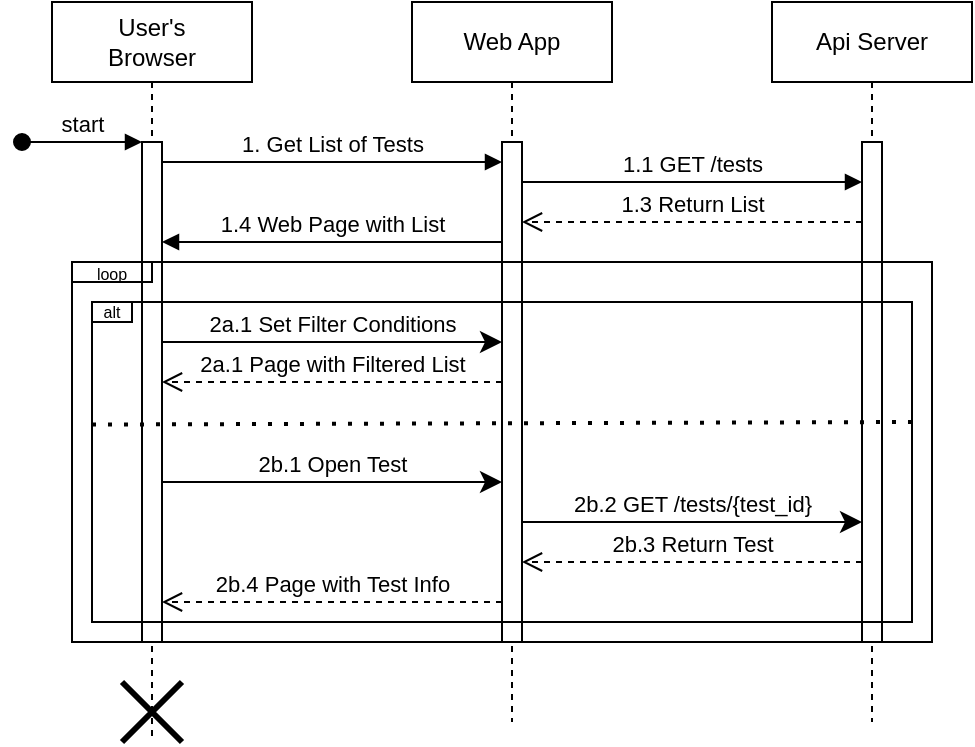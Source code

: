 <mxfile version="24.7.6">
  <diagram name="Page-1" id="2YBvvXClWsGukQMizWep">
    <mxGraphModel dx="574" dy="273" grid="1" gridSize="10" guides="1" tooltips="1" connect="1" arrows="1" fold="1" page="1" pageScale="1" pageWidth="850" pageHeight="1100" math="0" shadow="0">
      <root>
        <mxCell id="0" />
        <mxCell id="1" parent="0" />
        <mxCell id="aM9ryv3xv72pqoxQDRHE-1" value="&lt;div&gt;User&#39;s&lt;/div&gt;&lt;div&gt;Browser&lt;br&gt;&lt;/div&gt;" style="shape=umlLifeline;perimeter=lifelinePerimeter;whiteSpace=wrap;html=1;container=0;dropTarget=0;collapsible=0;recursiveResize=0;outlineConnect=0;portConstraint=eastwest;newEdgeStyle={&quot;edgeStyle&quot;:&quot;elbowEdgeStyle&quot;,&quot;elbow&quot;:&quot;vertical&quot;,&quot;curved&quot;:0,&quot;rounded&quot;:0};" parent="1" vertex="1">
          <mxGeometry x="40" y="40" width="100" height="370" as="geometry" />
        </mxCell>
        <mxCell id="aM9ryv3xv72pqoxQDRHE-2" value="" style="html=1;points=[];perimeter=orthogonalPerimeter;outlineConnect=0;targetShapes=umlLifeline;portConstraint=eastwest;newEdgeStyle={&quot;edgeStyle&quot;:&quot;elbowEdgeStyle&quot;,&quot;elbow&quot;:&quot;vertical&quot;,&quot;curved&quot;:0,&quot;rounded&quot;:0};" parent="aM9ryv3xv72pqoxQDRHE-1" vertex="1">
          <mxGeometry x="45" y="70" width="10" height="250" as="geometry" />
        </mxCell>
        <mxCell id="aM9ryv3xv72pqoxQDRHE-3" value="start" style="html=1;verticalAlign=bottom;startArrow=oval;endArrow=block;startSize=8;edgeStyle=elbowEdgeStyle;elbow=vertical;curved=0;rounded=0;" parent="aM9ryv3xv72pqoxQDRHE-1" target="aM9ryv3xv72pqoxQDRHE-2" edge="1">
          <mxGeometry relative="1" as="geometry">
            <mxPoint x="-15" y="70" as="sourcePoint" />
          </mxGeometry>
        </mxCell>
        <mxCell id="IERbJGRIJHfL_peWECDy-20" value="" style="shape=umlDestroy;whiteSpace=wrap;html=1;strokeWidth=3;targetShapes=umlLifeline;" vertex="1" parent="aM9ryv3xv72pqoxQDRHE-1">
          <mxGeometry x="35" y="340" width="30" height="30" as="geometry" />
        </mxCell>
        <mxCell id="aM9ryv3xv72pqoxQDRHE-5" value="Web App" style="shape=umlLifeline;perimeter=lifelinePerimeter;whiteSpace=wrap;html=1;container=0;dropTarget=0;collapsible=0;recursiveResize=0;outlineConnect=0;portConstraint=eastwest;newEdgeStyle={&quot;edgeStyle&quot;:&quot;elbowEdgeStyle&quot;,&quot;elbow&quot;:&quot;vertical&quot;,&quot;curved&quot;:0,&quot;rounded&quot;:0};" parent="1" vertex="1">
          <mxGeometry x="220" y="40" width="100" height="360" as="geometry" />
        </mxCell>
        <mxCell id="aM9ryv3xv72pqoxQDRHE-6" value="" style="html=1;points=[];perimeter=orthogonalPerimeter;outlineConnect=0;targetShapes=umlLifeline;portConstraint=eastwest;newEdgeStyle={&quot;edgeStyle&quot;:&quot;elbowEdgeStyle&quot;,&quot;elbow&quot;:&quot;vertical&quot;,&quot;curved&quot;:0,&quot;rounded&quot;:0};" parent="aM9ryv3xv72pqoxQDRHE-5" vertex="1">
          <mxGeometry x="45" y="70" width="10" height="250" as="geometry" />
        </mxCell>
        <mxCell id="aM9ryv3xv72pqoxQDRHE-7" value="1. Get List of Tests" style="html=1;verticalAlign=bottom;endArrow=block;edgeStyle=elbowEdgeStyle;elbow=vertical;curved=0;rounded=0;" parent="1" source="aM9ryv3xv72pqoxQDRHE-2" target="aM9ryv3xv72pqoxQDRHE-6" edge="1">
          <mxGeometry relative="1" as="geometry">
            <mxPoint x="195" y="130" as="sourcePoint" />
            <Array as="points">
              <mxPoint x="180" y="120" />
            </Array>
          </mxGeometry>
        </mxCell>
        <mxCell id="aM9ryv3xv72pqoxQDRHE-8" value="2b.4 Page with Test Info" style="html=1;verticalAlign=bottom;endArrow=open;dashed=1;endSize=8;edgeStyle=elbowEdgeStyle;elbow=vertical;curved=0;rounded=0;" parent="1" edge="1">
          <mxGeometry relative="1" as="geometry">
            <mxPoint x="95" y="340" as="targetPoint" />
            <Array as="points">
              <mxPoint x="190" y="340" />
            </Array>
            <mxPoint x="265" y="340" as="sourcePoint" />
          </mxGeometry>
        </mxCell>
        <mxCell id="aM9ryv3xv72pqoxQDRHE-9" value="1.4 Web Page with List" style="html=1;verticalAlign=bottom;endArrow=block;edgeStyle=elbowEdgeStyle;elbow=vertical;curved=0;rounded=0;" parent="1" source="aM9ryv3xv72pqoxQDRHE-6" target="aM9ryv3xv72pqoxQDRHE-2" edge="1">
          <mxGeometry relative="1" as="geometry">
            <mxPoint x="175" y="160" as="sourcePoint" />
            <Array as="points">
              <mxPoint x="190" y="160" />
            </Array>
            <mxPoint x="100" y="160" as="targetPoint" />
          </mxGeometry>
        </mxCell>
        <mxCell id="aM9ryv3xv72pqoxQDRHE-10" value="2a.1 Set Filter Conditions" style="html=1;verticalAlign=bottom;endArrow=classic;endSize=8;edgeStyle=elbowEdgeStyle;elbow=vertical;curved=0;rounded=0;endFill=1;" parent="1" edge="1">
          <mxGeometry relative="1" as="geometry">
            <mxPoint x="265" y="210" as="targetPoint" />
            <Array as="points">
              <mxPoint x="180" y="210" />
            </Array>
            <mxPoint x="95" y="210" as="sourcePoint" />
          </mxGeometry>
        </mxCell>
        <mxCell id="IERbJGRIJHfL_peWECDy-2" value="Api Server" style="shape=umlLifeline;perimeter=lifelinePerimeter;whiteSpace=wrap;html=1;container=0;dropTarget=0;collapsible=0;recursiveResize=0;outlineConnect=0;portConstraint=eastwest;newEdgeStyle={&quot;edgeStyle&quot;:&quot;elbowEdgeStyle&quot;,&quot;elbow&quot;:&quot;vertical&quot;,&quot;curved&quot;:0,&quot;rounded&quot;:0};" vertex="1" parent="1">
          <mxGeometry x="400" y="40" width="100" height="360" as="geometry" />
        </mxCell>
        <mxCell id="IERbJGRIJHfL_peWECDy-3" value="" style="html=1;points=[];perimeter=orthogonalPerimeter;outlineConnect=0;targetShapes=umlLifeline;portConstraint=eastwest;newEdgeStyle={&quot;edgeStyle&quot;:&quot;elbowEdgeStyle&quot;,&quot;elbow&quot;:&quot;vertical&quot;,&quot;curved&quot;:0,&quot;rounded&quot;:0};" vertex="1" parent="IERbJGRIJHfL_peWECDy-2">
          <mxGeometry x="45" y="70" width="10" height="250" as="geometry" />
        </mxCell>
        <mxCell id="IERbJGRIJHfL_peWECDy-4" value="1.1 GET /tests" style="html=1;verticalAlign=bottom;endArrow=block;edgeStyle=elbowEdgeStyle;elbow=vertical;curved=0;rounded=0;" edge="1" parent="1" source="aM9ryv3xv72pqoxQDRHE-6" target="IERbJGRIJHfL_peWECDy-3">
          <mxGeometry relative="1" as="geometry">
            <mxPoint x="280" y="140" as="sourcePoint" />
            <Array as="points">
              <mxPoint x="340" y="130" />
              <mxPoint x="365" y="140" />
            </Array>
            <mxPoint x="450" y="140" as="targetPoint" />
          </mxGeometry>
        </mxCell>
        <mxCell id="IERbJGRIJHfL_peWECDy-5" value="1.3 Return List" style="html=1;verticalAlign=bottom;endArrow=open;dashed=1;endSize=8;edgeStyle=elbowEdgeStyle;elbow=vertical;curved=0;rounded=0;" edge="1" parent="1" source="IERbJGRIJHfL_peWECDy-3" target="aM9ryv3xv72pqoxQDRHE-6">
          <mxGeometry relative="1" as="geometry">
            <mxPoint x="270" y="150" as="targetPoint" />
            <Array as="points">
              <mxPoint x="365" y="150" />
            </Array>
            <mxPoint x="440" y="150" as="sourcePoint" />
            <mxPoint as="offset" />
          </mxGeometry>
        </mxCell>
        <mxCell id="IERbJGRIJHfL_peWECDy-6" value="2b.1 Open Test" style="html=1;verticalAlign=bottom;endArrow=classic;endSize=8;edgeStyle=elbowEdgeStyle;elbow=vertical;curved=0;rounded=0;endFill=1;" edge="1" parent="1" source="aM9ryv3xv72pqoxQDRHE-2" target="aM9ryv3xv72pqoxQDRHE-6">
          <mxGeometry relative="1" as="geometry">
            <mxPoint x="270" y="260" as="targetPoint" />
            <Array as="points">
              <mxPoint x="230" y="280" />
              <mxPoint x="240" y="240" />
              <mxPoint x="185" y="260" />
            </Array>
            <mxPoint x="100" y="260" as="sourcePoint" />
          </mxGeometry>
        </mxCell>
        <mxCell id="IERbJGRIJHfL_peWECDy-7" value="2a.1 Page with Filtered List" style="html=1;verticalAlign=bottom;endArrow=open;dashed=1;endSize=8;edgeStyle=elbowEdgeStyle;elbow=vertical;curved=0;rounded=0;" edge="1" parent="1" source="aM9ryv3xv72pqoxQDRHE-6" target="aM9ryv3xv72pqoxQDRHE-2">
          <mxGeometry relative="1" as="geometry">
            <mxPoint x="90" y="220" as="targetPoint" />
            <Array as="points">
              <mxPoint x="220" y="230" />
              <mxPoint x="200" y="210" />
              <mxPoint x="185" y="220" />
            </Array>
            <mxPoint x="270" y="220" as="sourcePoint" />
          </mxGeometry>
        </mxCell>
        <mxCell id="IERbJGRIJHfL_peWECDy-8" value="2b.2 GET /tests/{test_id}" style="html=1;verticalAlign=bottom;endArrow=classic;endSize=8;edgeStyle=elbowEdgeStyle;elbow=vertical;curved=0;rounded=0;endFill=1;" edge="1" parent="1" source="aM9ryv3xv72pqoxQDRHE-6" target="IERbJGRIJHfL_peWECDy-3">
          <mxGeometry relative="1" as="geometry">
            <mxPoint x="440" y="230" as="targetPoint" />
            <Array as="points">
              <mxPoint x="360" y="300" />
              <mxPoint x="355" y="230" />
            </Array>
            <mxPoint x="270" y="230" as="sourcePoint" />
          </mxGeometry>
        </mxCell>
        <mxCell id="IERbJGRIJHfL_peWECDy-9" value="2b.3 Return Test" style="html=1;verticalAlign=bottom;endArrow=open;dashed=1;endSize=8;edgeStyle=elbowEdgeStyle;elbow=vertical;curved=0;rounded=0;" edge="1" parent="1" source="IERbJGRIJHfL_peWECDy-3" target="aM9ryv3xv72pqoxQDRHE-6">
          <mxGeometry relative="1" as="geometry">
            <mxPoint x="270" y="250" as="targetPoint" />
            <Array as="points">
              <mxPoint x="360" y="320" />
              <mxPoint x="360" y="270" />
            </Array>
            <mxPoint x="440" y="250" as="sourcePoint" />
            <mxPoint as="offset" />
          </mxGeometry>
        </mxCell>
        <mxCell id="IERbJGRIJHfL_peWECDy-12" value="" style="rounded=0;whiteSpace=wrap;html=1;fillColor=none;" vertex="1" parent="1">
          <mxGeometry x="50" y="170" width="430" height="190" as="geometry" />
        </mxCell>
        <mxCell id="IERbJGRIJHfL_peWECDy-13" value="" style="rounded=0;whiteSpace=wrap;html=1;fillColor=none;" vertex="1" parent="1">
          <mxGeometry x="60" y="190" width="410" height="160" as="geometry" />
        </mxCell>
        <mxCell id="IERbJGRIJHfL_peWECDy-14" value="&lt;font style=&quot;font-size: 8px;&quot;&gt;loop&lt;/font&gt;" style="text;html=1;align=center;verticalAlign=middle;whiteSpace=wrap;rounded=0;" vertex="1" parent="1">
          <mxGeometry x="50" y="170" width="40" height="10" as="geometry" />
        </mxCell>
        <mxCell id="IERbJGRIJHfL_peWECDy-15" value="&lt;div align=&quot;center&quot; style=&quot;font-size: 8px;&quot;&gt;alt&lt;/div&gt;" style="text;html=1;align=center;verticalAlign=middle;whiteSpace=wrap;rounded=0;" vertex="1" parent="1">
          <mxGeometry x="40" y="180" width="60" height="30" as="geometry" />
        </mxCell>
        <mxCell id="IERbJGRIJHfL_peWECDy-16" value="" style="rounded=0;whiteSpace=wrap;html=1;fillColor=none;" vertex="1" parent="1">
          <mxGeometry x="50" y="170" width="40" height="10" as="geometry" />
        </mxCell>
        <mxCell id="IERbJGRIJHfL_peWECDy-17" value="" style="rounded=0;whiteSpace=wrap;html=1;fillColor=none;" vertex="1" parent="1">
          <mxGeometry x="60" y="190" width="20" height="10" as="geometry" />
        </mxCell>
        <mxCell id="IERbJGRIJHfL_peWECDy-19" value="" style="endArrow=none;dashed=1;html=1;dashPattern=1 3;strokeWidth=2;rounded=0;entryX=1.002;entryY=0.436;entryDx=0;entryDy=0;entryPerimeter=0;exitX=0.001;exitY=0.444;exitDx=0;exitDy=0;exitPerimeter=0;" edge="1" parent="1">
          <mxGeometry width="50" height="50" relative="1" as="geometry">
            <mxPoint x="60.0" y="251.28" as="sourcePoint" />
            <mxPoint x="470.41" y="250" as="targetPoint" />
          </mxGeometry>
        </mxCell>
      </root>
    </mxGraphModel>
  </diagram>
</mxfile>
